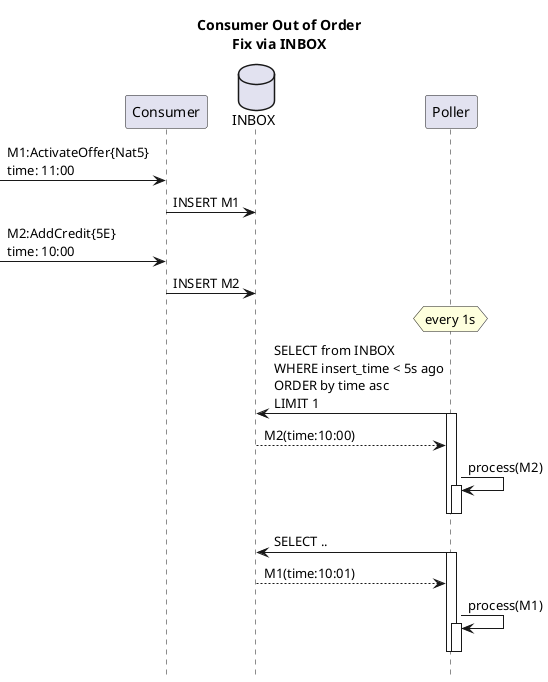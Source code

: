 @startuml
title Consumer Out of Order\nFix via INBOX
hide footbox
database INBOX order 10
participant Poller order 11

->Consumer: M1:ActivateOffer{Nat5}\ntime: 11:00
Consumer->INBOX: INSERT M1
->Consumer: M2:AddCredit{5E}\ntime: 10:00
Consumer->INBOX: INSERT M2
hnote over Poller: every 1s
Poller->INBOX: SELECT from INBOX\nWHERE insert_time < 5s ago\nORDER by time asc\nLIMIT 1
Poller++
INBOX-->Poller: M2(time:10:00)
Poller->Poller++: process(M2)
Poller--
Poller--
Poller->INBOX: SELECT ..
Poller++
INBOX-->Poller: M1(time:10:01)
Poller->Poller++: process(M1)
Poller--
Poller--
@enduml

